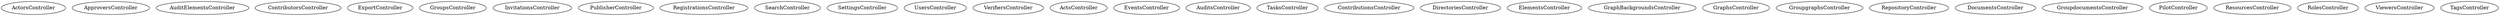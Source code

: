digraph Microservices {
  subgraph User_microservice {
    ActorsController;
    ApproversController;
    AuditElementsController;
    ContributorsController;
    ExportController;
    GroupsController;
    InvitationsController;
    PublisherController;
    RegistrationsController;
    SearchController;
    SettingsController;
    UsersController;
    VerifiersController;
  }
  subgraph Event_microservice {
    ActsController;
    EventsController;
  }
  subgraph Audit_microservice {
    AuditsController;
    TasksController;
  }
  subgraph Graph_microservice {
    ContributionsController;
    DirectoriesController;
    ElementsController;
    GraphBackgroundsController;
    GraphsController;
    GroupgraphsController;
    RepositoryController;
  }
  subgraph Document_microservice {
    DocumentsController;
    GroupdocumentsController;
    PilotController;
  }
  subgraph Resource_microservice {
    ResourcesController;
  }
  subgraph Role_microservice {
    RolesController;
    ViewersController;
  }
  subgraph Tag_microservice {
    TagsController;
  }
}
